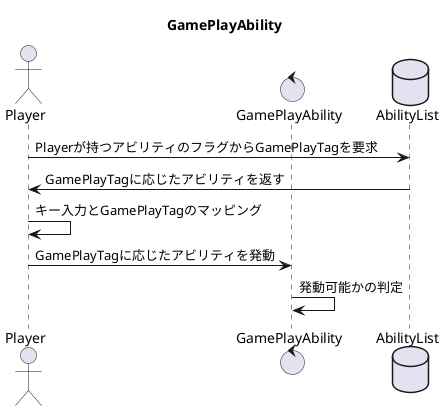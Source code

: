 @startuml
title GamePlayAbility
Actor Player
control GamePlayAbility
database AbilityList
Player->AbilityList:Playerが持つアビリティのフラグからGamePlayTagを要求
AbilityList->Player:GamePlayTagに応じたアビリティを返す
Player->Player:キー入力とGamePlayTagのマッピング
Player -> GamePlayAbility: GamePlayTagに応じたアビリティを発動
GamePlayAbility -> GamePlayAbility: 発動可能かの判定


@enduml